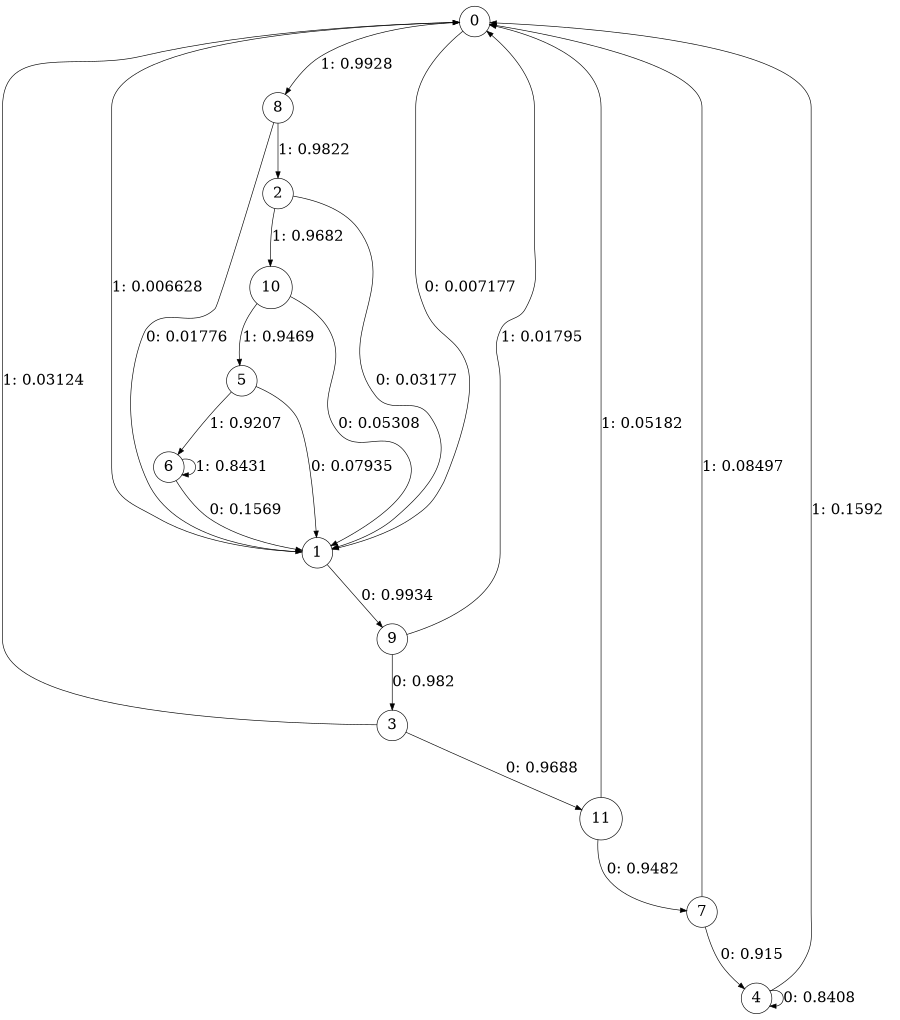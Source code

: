 digraph "ch4_both_L6" {
size = "6,8.5";
ratio = "fill";
node [shape = circle];
node [fontsize = 24];
edge [fontsize = 24];
0 -> 1 [label = "0: 0.007177  "];
0 -> 8 [label = "1: 0.9928   "];
1 -> 9 [label = "0: 0.9934   "];
1 -> 0 [label = "1: 0.006628  "];
2 -> 1 [label = "0: 0.03177  "];
2 -> 10 [label = "1: 0.9682   "];
3 -> 11 [label = "0: 0.9688   "];
3 -> 0 [label = "1: 0.03124  "];
4 -> 4 [label = "0: 0.8408   "];
4 -> 0 [label = "1: 0.1592   "];
5 -> 1 [label = "0: 0.07935  "];
5 -> 6 [label = "1: 0.9207   "];
6 -> 1 [label = "0: 0.1569   "];
6 -> 6 [label = "1: 0.8431   "];
7 -> 4 [label = "0: 0.915    "];
7 -> 0 [label = "1: 0.08497  "];
8 -> 1 [label = "0: 0.01776  "];
8 -> 2 [label = "1: 0.9822   "];
9 -> 3 [label = "0: 0.982    "];
9 -> 0 [label = "1: 0.01795  "];
10 -> 1 [label = "0: 0.05308  "];
10 -> 5 [label = "1: 0.9469   "];
11 -> 7 [label = "0: 0.9482   "];
11 -> 0 [label = "1: 0.05182  "];
}